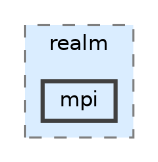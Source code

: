 digraph "/home/runner/work/realm/realm/realm-src/src/realm/mpi"
{
 // LATEX_PDF_SIZE
  bgcolor="transparent";
  edge [fontname=Helvetica,fontsize=10,labelfontname=Helvetica,labelfontsize=10];
  node [fontname=Helvetica,fontsize=10,shape=box,height=0.2,width=0.4];
  compound=true
  subgraph clusterdir_06cde62235d8b7ed0bac91e2b7ac07d2 {
    graph [ bgcolor="#daedff", pencolor="grey50", label="realm", fontname=Helvetica,fontsize=10 style="filled,dashed", URL="dir_06cde62235d8b7ed0bac91e2b7ac07d2.html",tooltip=""]
  dir_be0af65bdc219685d9d99cc648949664 [label="mpi", fillcolor="#daedff", color="grey25", style="filled,bold", URL="dir_be0af65bdc219685d9d99cc648949664.html",tooltip=""];
  }
}

